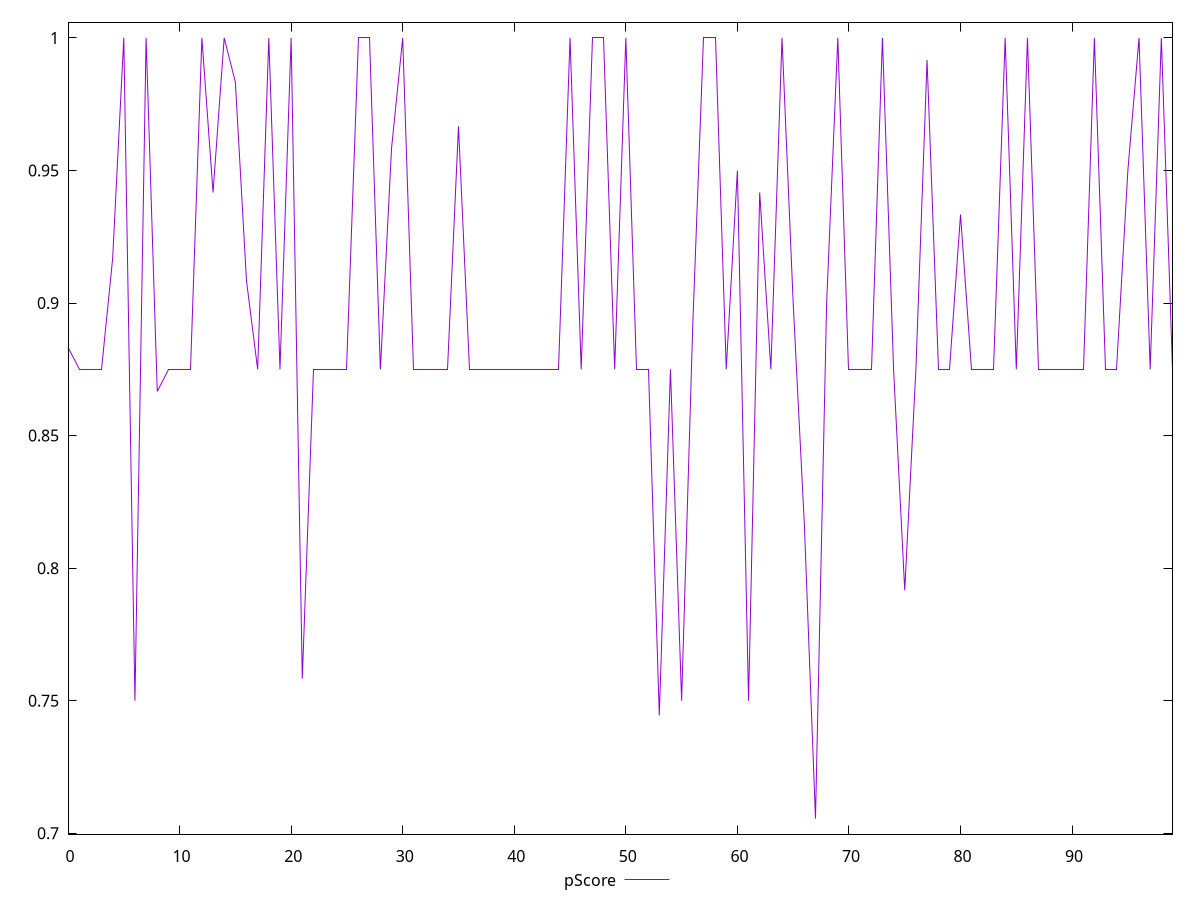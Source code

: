 reset

$pScore <<EOF
0 0.8833333333333333
1 0.875
2 0.875
3 0.875
4 0.9166666666666666
5 1
6 0.75
7 1
8 0.8666666666666667
9 0.875
10 0.875
11 0.875
12 1
13 0.9416666666666667
14 1
15 0.9833333333333333
16 0.9083333333333333
17 0.875
18 1
19 0.875
20 1
21 0.7583333333333333
22 0.875
23 0.875
24 0.875
25 0.875
26 1
27 1
28 0.875
29 0.9583333333333334
30 1
31 0.875
32 0.875
33 0.875
34 0.875
35 0.9666666666666667
36 0.875
37 0.875
38 0.875
39 0.875
40 0.875
41 0.875
42 0.875
43 0.875
44 0.875
45 1
46 0.875
47 1
48 1
49 0.875
50 1
51 0.875
52 0.875
53 0.7444444444444445
54 0.875
55 0.75
56 0.8916666666666666
57 1
58 1
59 0.875
60 0.95
61 0.75
62 0.9416666666666667
63 0.875
64 1
65 0.9
66 0.8166666666666667
67 0.7055555555555556
68 0.9
69 1
70 0.875
71 0.875
72 0.875
73 1
74 0.875
75 0.7916666666666666
76 0.875
77 0.9916666666666667
78 0.875
79 0.875
80 0.9333333333333333
81 0.875
82 0.875
83 0.875
84 1
85 0.875
86 1
87 0.875
88 0.875
89 0.875
90 0.875
91 0.875
92 1
93 0.875
94 0.875
95 0.95
96 1
97 0.875
98 1
99 0.875
EOF

set key outside below
set xrange [0:99]
set yrange [0.6996666666666667:1.0058888888888888]
set trange [0.6996666666666667:1.0058888888888888]
set terminal svg size 640, 500 enhanced background rgb 'white'
set output "reprap/uses-optimized-images/samples/pages+cached+noexternal+nomedia/pScore/values.svg"

plot $pScore title "pScore" with line

reset

